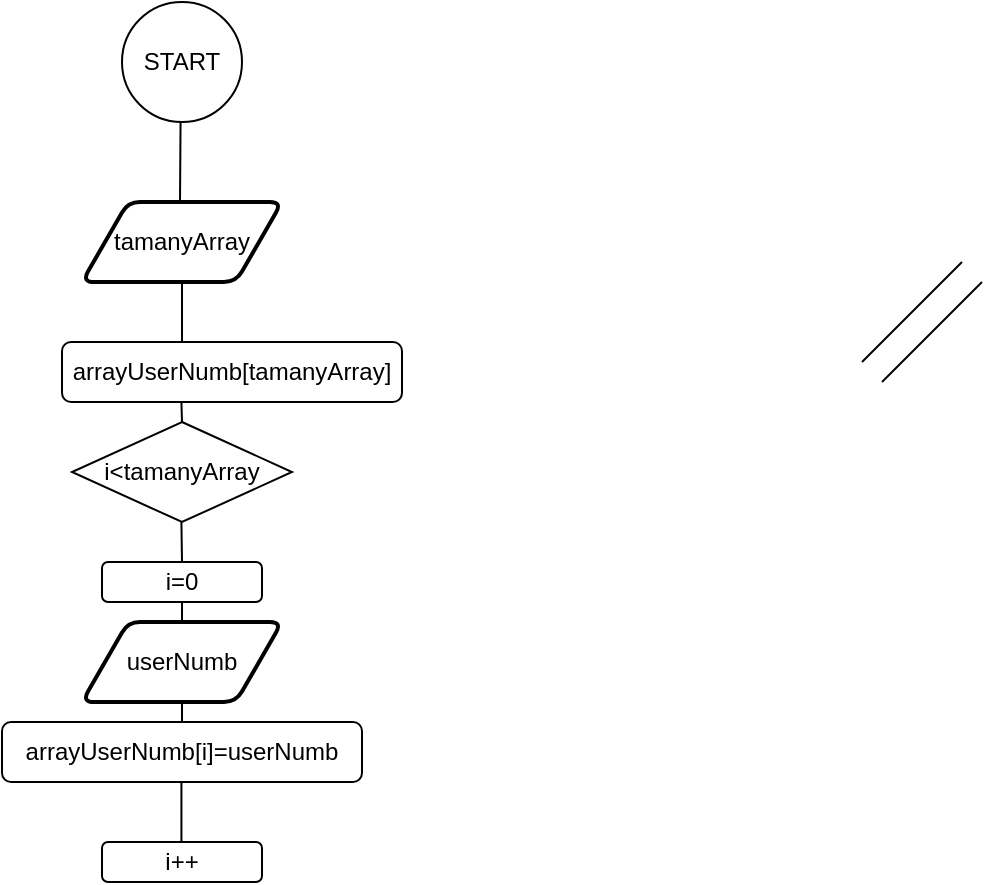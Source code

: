 <mxfile version="25.0.1">
  <diagram name="Pàgina-1" id="s1FI4a5JlNCJKIReiUd5">
    <mxGraphModel dx="779" dy="371" grid="1" gridSize="10" guides="1" tooltips="1" connect="1" arrows="1" fold="1" page="1" pageScale="1" pageWidth="827" pageHeight="1169" math="0" shadow="0">
      <root>
        <mxCell id="0" />
        <mxCell id="1" parent="0" />
        <mxCell id="bYW8OdcypU512Z6PInru-1" value="START" style="ellipse;whiteSpace=wrap;html=1;aspect=fixed;" vertex="1" parent="1">
          <mxGeometry x="370" y="20" width="60" height="60" as="geometry" />
        </mxCell>
        <mxCell id="bYW8OdcypU512Z6PInru-2" value="" style="endArrow=none;html=1;rounded=0;" edge="1" parent="1">
          <mxGeometry width="50" height="50" relative="1" as="geometry">
            <mxPoint x="400" y="190" as="sourcePoint" />
            <mxPoint x="400" y="160" as="targetPoint" />
          </mxGeometry>
        </mxCell>
        <mxCell id="bYW8OdcypU512Z6PInru-3" value="tamanyArray" style="shape=parallelogram;html=1;strokeWidth=2;perimeter=parallelogramPerimeter;whiteSpace=wrap;rounded=1;arcSize=12;size=0.23;" vertex="1" parent="1">
          <mxGeometry x="350" y="120" width="100" height="40" as="geometry" />
        </mxCell>
        <mxCell id="bYW8OdcypU512Z6PInru-4" value="" style="endArrow=none;html=1;rounded=0;exitX=0.5;exitY=0;exitDx=0;exitDy=0;" edge="1" parent="1" source="bYW8OdcypU512Z6PInru-8">
          <mxGeometry width="50" height="50" relative="1" as="geometry">
            <mxPoint x="399.71" y="320" as="sourcePoint" />
            <mxPoint x="400" y="300" as="targetPoint" />
          </mxGeometry>
        </mxCell>
        <mxCell id="bYW8OdcypU512Z6PInru-5" value="" style="endArrow=none;html=1;rounded=0;" edge="1" parent="1">
          <mxGeometry width="50" height="50" relative="1" as="geometry">
            <mxPoint x="400" y="230" as="sourcePoint" />
            <mxPoint x="399.71" y="220" as="targetPoint" />
          </mxGeometry>
        </mxCell>
        <mxCell id="bYW8OdcypU512Z6PInru-6" value="" style="endArrow=none;html=1;rounded=0;exitX=0.5;exitY=0;exitDx=0;exitDy=0;" edge="1" parent="1" source="bYW8OdcypU512Z6PInru-10">
          <mxGeometry width="50" height="50" relative="1" as="geometry">
            <mxPoint x="399.71" y="290" as="sourcePoint" />
            <mxPoint x="399.71" y="280" as="targetPoint" />
          </mxGeometry>
        </mxCell>
        <mxCell id="bYW8OdcypU512Z6PInru-7" value="" style="endArrow=none;html=1;rounded=0;entryX=0.488;entryY=1;entryDx=0;entryDy=0;entryPerimeter=0;" edge="1" parent="1" target="bYW8OdcypU512Z6PInru-1">
          <mxGeometry width="50" height="50" relative="1" as="geometry">
            <mxPoint x="399" y="120" as="sourcePoint" />
            <mxPoint x="430" y="110" as="targetPoint" />
          </mxGeometry>
        </mxCell>
        <mxCell id="bYW8OdcypU512Z6PInru-8" value="userNumb" style="shape=parallelogram;html=1;strokeWidth=2;perimeter=parallelogramPerimeter;whiteSpace=wrap;rounded=1;arcSize=12;size=0.23;" vertex="1" parent="1">
          <mxGeometry x="350" y="330" width="100" height="40" as="geometry" />
        </mxCell>
        <mxCell id="bYW8OdcypU512Z6PInru-9" value="" style="endArrow=none;html=1;rounded=0;exitX=0.5;exitY=0;exitDx=0;exitDy=0;" edge="1" parent="1" source="bYW8OdcypU512Z6PInru-16">
          <mxGeometry width="50" height="50" relative="1" as="geometry">
            <mxPoint x="400" y="360" as="sourcePoint" />
            <mxPoint x="400" y="370" as="targetPoint" />
          </mxGeometry>
        </mxCell>
        <mxCell id="bYW8OdcypU512Z6PInru-10" value="i=0" style="rounded=1;whiteSpace=wrap;html=1;" vertex="1" parent="1">
          <mxGeometry x="360" y="300" width="80" height="20" as="geometry" />
        </mxCell>
        <mxCell id="bYW8OdcypU512Z6PInru-12" value="" style="endArrow=none;html=1;rounded=0;" edge="1" parent="1">
          <mxGeometry width="50" height="50" relative="1" as="geometry">
            <mxPoint x="399.71" y="440" as="sourcePoint" />
            <mxPoint x="399.71" y="410" as="targetPoint" />
          </mxGeometry>
        </mxCell>
        <mxCell id="bYW8OdcypU512Z6PInru-13" value="" style="endArrow=none;html=1;rounded=0;" edge="1" parent="1">
          <mxGeometry width="50" height="50" relative="1" as="geometry">
            <mxPoint x="740" y="200" as="sourcePoint" />
            <mxPoint x="790" y="150" as="targetPoint" />
          </mxGeometry>
        </mxCell>
        <mxCell id="bYW8OdcypU512Z6PInru-14" value="" style="endArrow=none;html=1;rounded=0;" edge="1" parent="1">
          <mxGeometry width="50" height="50" relative="1" as="geometry">
            <mxPoint x="750" y="210" as="sourcePoint" />
            <mxPoint x="800" y="160" as="targetPoint" />
          </mxGeometry>
        </mxCell>
        <mxCell id="bYW8OdcypU512Z6PInru-15" value="arrayUserNumb[tamanyArray]" style="rounded=1;whiteSpace=wrap;html=1;" vertex="1" parent="1">
          <mxGeometry x="340" y="190" width="170" height="30" as="geometry" />
        </mxCell>
        <mxCell id="bYW8OdcypU512Z6PInru-16" value="arrayUserNumb[i]=userNumb" style="rounded=1;whiteSpace=wrap;html=1;" vertex="1" parent="1">
          <mxGeometry x="310" y="380" width="180" height="30" as="geometry" />
        </mxCell>
        <mxCell id="bYW8OdcypU512Z6PInru-17" value="i++" style="rounded=1;whiteSpace=wrap;html=1;" vertex="1" parent="1">
          <mxGeometry x="360" y="440" width="80" height="20" as="geometry" />
        </mxCell>
        <mxCell id="bYW8OdcypU512Z6PInru-20" value="i&amp;lt;tamanyArray" style="rhombus;whiteSpace=wrap;html=1;" vertex="1" parent="1">
          <mxGeometry x="345" y="230" width="110" height="50" as="geometry" />
        </mxCell>
      </root>
    </mxGraphModel>
  </diagram>
</mxfile>
